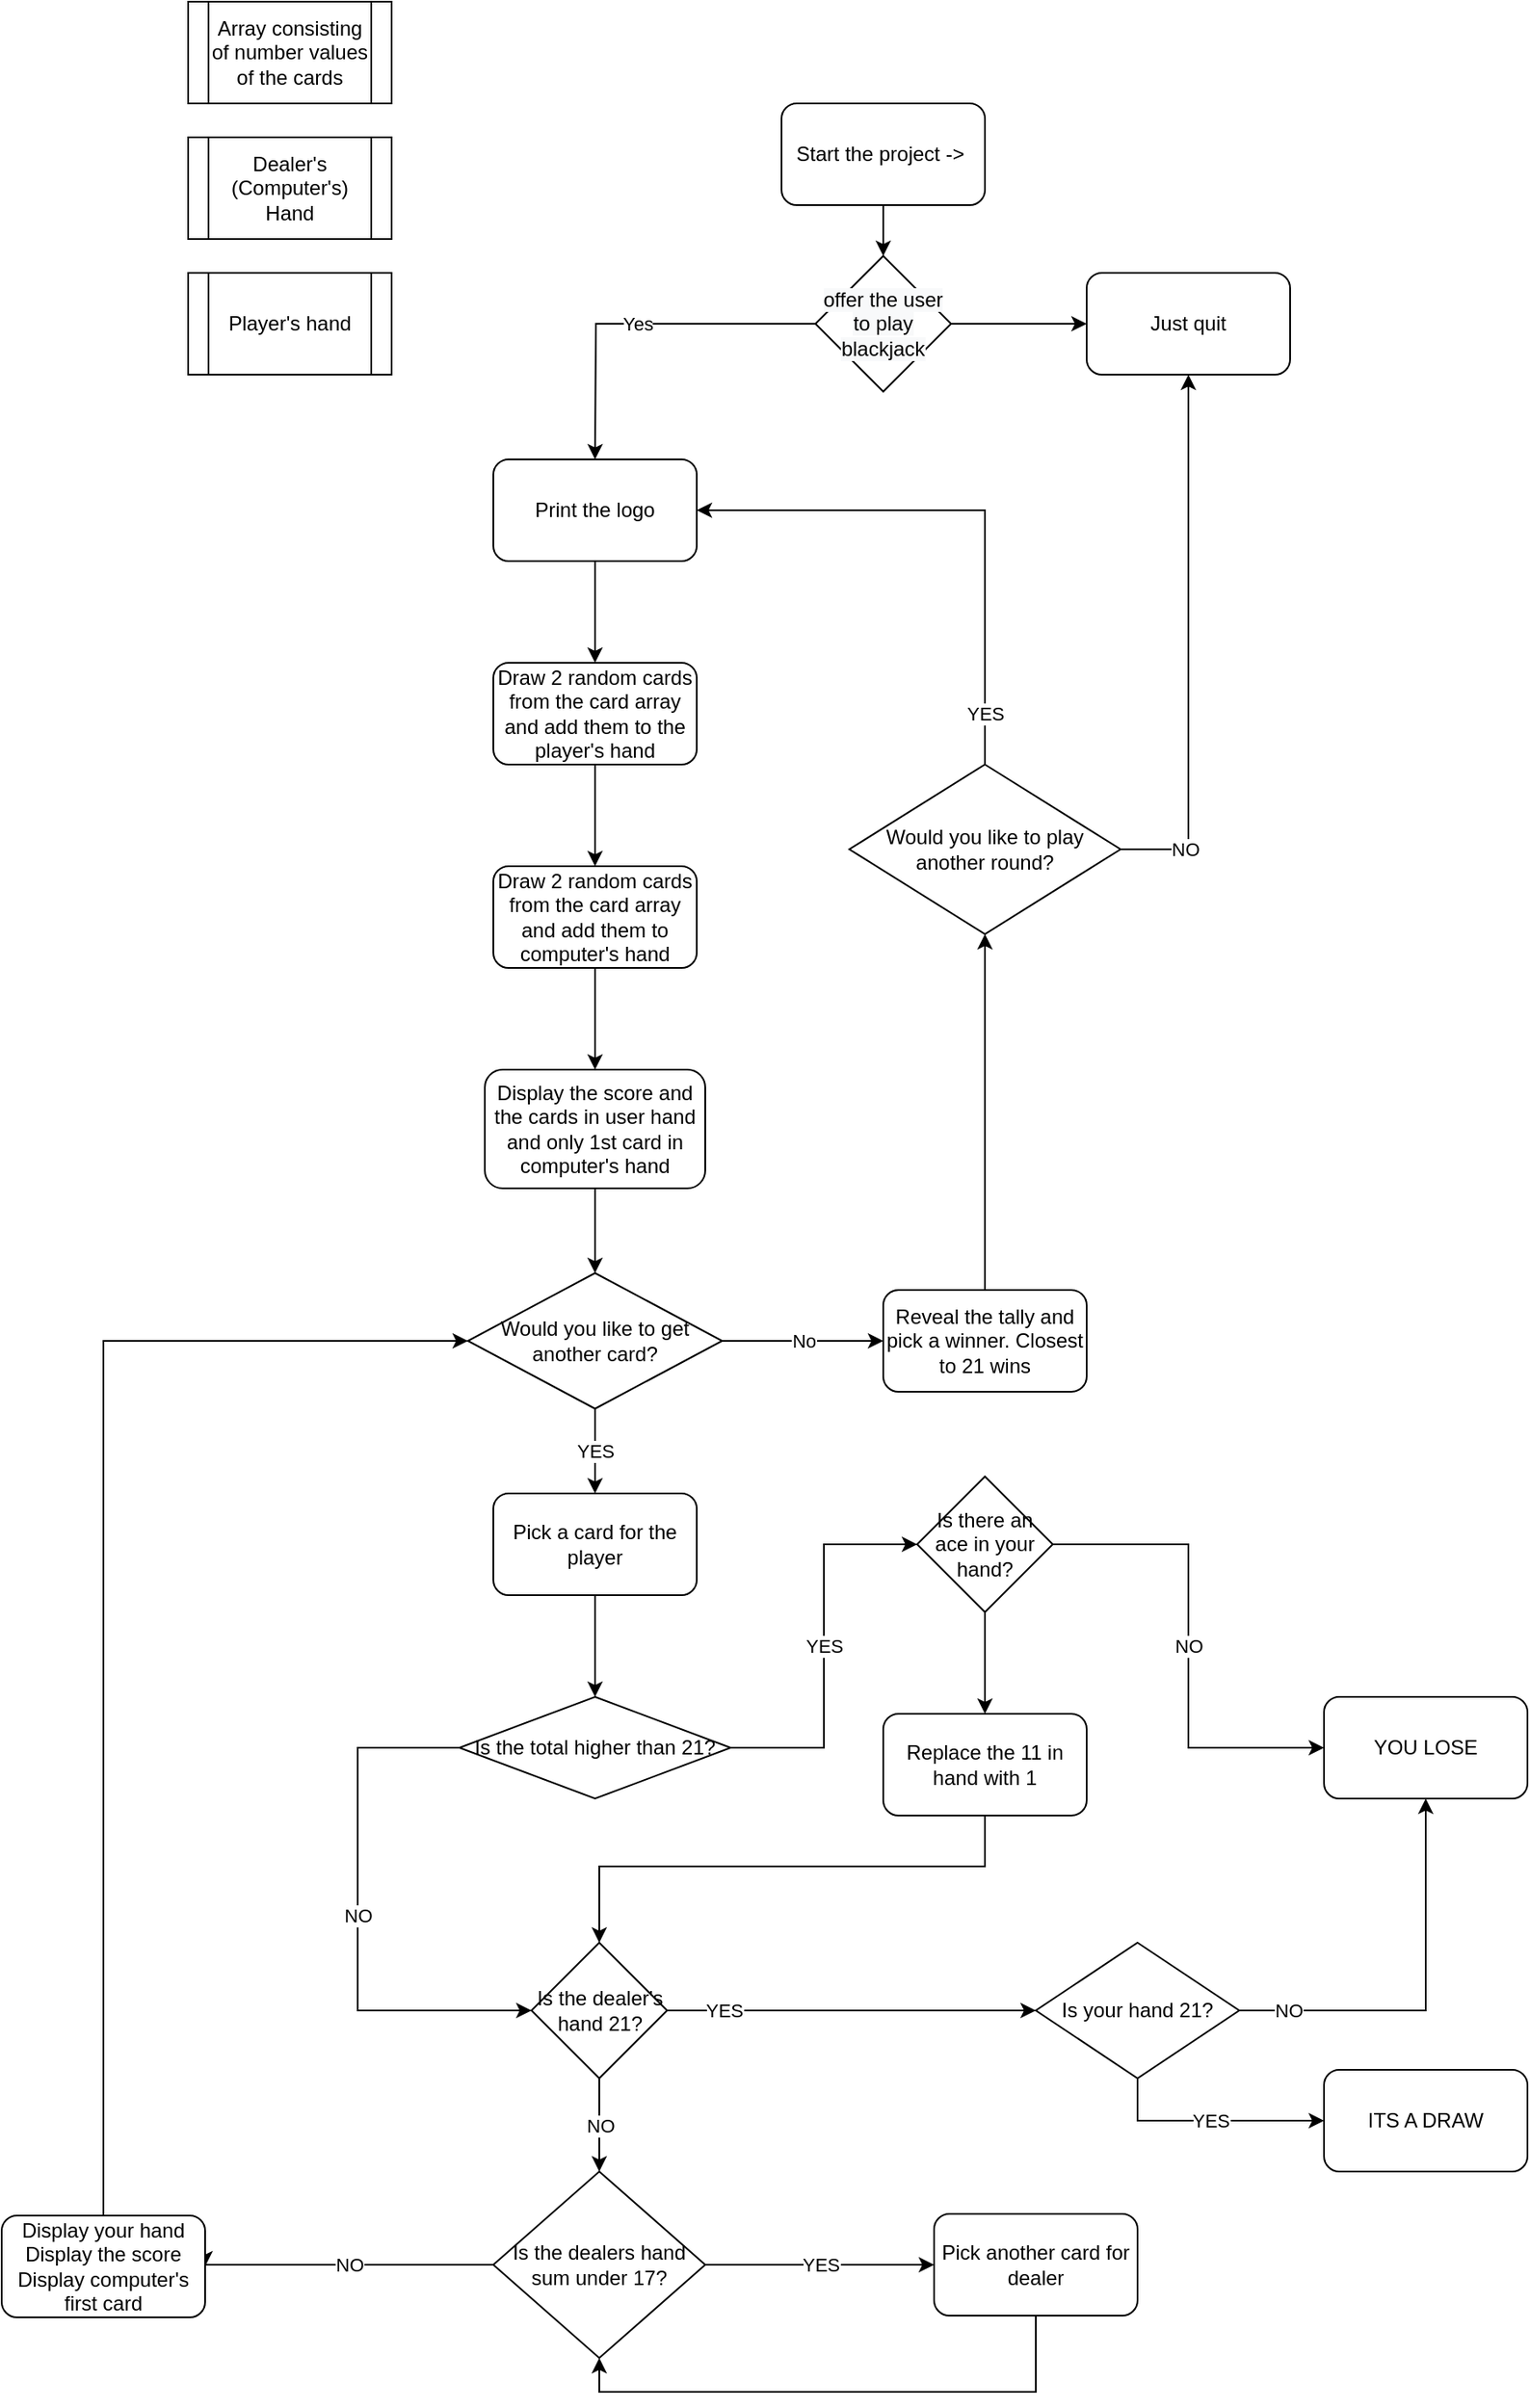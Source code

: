 <mxfile version="13.9.9" type="device"><diagram id="Fvdwxik2pcIjsqsTIiTw" name="Page-1"><mxGraphModel dx="621" dy="705" grid="1" gridSize="10" guides="1" tooltips="1" connect="1" arrows="1" fold="1" page="1" pageScale="1" pageWidth="850" pageHeight="1100" math="0" shadow="0"><root><mxCell id="0"/><mxCell id="1" parent="0"/><mxCell id="U3J1QaqzI267RsU8N2z4-5" value="Yes" style="edgeStyle=orthogonalEdgeStyle;rounded=0;orthogonalLoop=1;jettySize=auto;html=1;exitX=0;exitY=0.5;exitDx=0;exitDy=0;" edge="1" parent="1" source="U3J1QaqzI267RsU8N2z4-14"><mxGeometry relative="1" as="geometry"><mxPoint x="430" y="360" as="targetPoint"/><mxPoint x="530" y="280" as="sourcePoint"/></mxGeometry></mxCell><mxCell id="U3J1QaqzI267RsU8N2z4-15" style="edgeStyle=orthogonalEdgeStyle;rounded=0;orthogonalLoop=1;jettySize=auto;html=1;" edge="1" parent="1" source="U3J1QaqzI267RsU8N2z4-1" target="U3J1QaqzI267RsU8N2z4-14"><mxGeometry relative="1" as="geometry"/></mxCell><mxCell id="U3J1QaqzI267RsU8N2z4-1" value="Start the project -&amp;gt;&amp;nbsp;" style="rounded=1;whiteSpace=wrap;html=1;" vertex="1" parent="1"><mxGeometry x="540" y="150" width="120" height="60" as="geometry"/></mxCell><mxCell id="U3J1QaqzI267RsU8N2z4-2" value="Array consisting of number values of the cards" style="shape=process;whiteSpace=wrap;html=1;backgroundOutline=1;" vertex="1" parent="1"><mxGeometry x="190" y="90" width="120" height="60" as="geometry"/></mxCell><mxCell id="U3J1QaqzI267RsU8N2z4-3" value="Dealer's (Computer's) Hand" style="shape=process;whiteSpace=wrap;html=1;backgroundOutline=1;" vertex="1" parent="1"><mxGeometry x="190" y="170" width="120" height="60" as="geometry"/></mxCell><mxCell id="U3J1QaqzI267RsU8N2z4-4" value="Player's hand" style="shape=process;whiteSpace=wrap;html=1;backgroundOutline=1;" vertex="1" parent="1"><mxGeometry x="190" y="250" width="120" height="60" as="geometry"/></mxCell><mxCell id="U3J1QaqzI267RsU8N2z4-7" style="edgeStyle=orthogonalEdgeStyle;rounded=0;orthogonalLoop=1;jettySize=auto;html=1;entryX=0.5;entryY=0;entryDx=0;entryDy=0;" edge="1" parent="1" source="U3J1QaqzI267RsU8N2z4-6" target="U3J1QaqzI267RsU8N2z4-8"><mxGeometry relative="1" as="geometry"><mxPoint x="430" y="480" as="targetPoint"/></mxGeometry></mxCell><mxCell id="U3J1QaqzI267RsU8N2z4-6" value="Print the logo" style="rounded=1;whiteSpace=wrap;html=1;" vertex="1" parent="1"><mxGeometry x="370" y="360" width="120" height="60" as="geometry"/></mxCell><mxCell id="U3J1QaqzI267RsU8N2z4-9" style="edgeStyle=orthogonalEdgeStyle;rounded=0;orthogonalLoop=1;jettySize=auto;html=1;entryX=0.5;entryY=0;entryDx=0;entryDy=0;" edge="1" parent="1" source="U3J1QaqzI267RsU8N2z4-8" target="U3J1QaqzI267RsU8N2z4-11"><mxGeometry relative="1" as="geometry"><mxPoint x="430" y="650" as="targetPoint"/></mxGeometry></mxCell><mxCell id="U3J1QaqzI267RsU8N2z4-8" value="Draw 2 random cards from the card array and add them to the player's hand" style="rounded=1;whiteSpace=wrap;html=1;" vertex="1" parent="1"><mxGeometry x="370" y="480" width="120" height="60" as="geometry"/></mxCell><mxCell id="U3J1QaqzI267RsU8N2z4-18" style="edgeStyle=orthogonalEdgeStyle;rounded=0;orthogonalLoop=1;jettySize=auto;html=1;" edge="1" parent="1" source="U3J1QaqzI267RsU8N2z4-10" target="U3J1QaqzI267RsU8N2z4-13"><mxGeometry relative="1" as="geometry"/></mxCell><mxCell id="U3J1QaqzI267RsU8N2z4-10" value="Display the score and the cards in user hand and only 1st card in computer's hand" style="rounded=1;whiteSpace=wrap;html=1;" vertex="1" parent="1"><mxGeometry x="365" y="720" width="130" height="70" as="geometry"/></mxCell><mxCell id="U3J1QaqzI267RsU8N2z4-12" style="edgeStyle=orthogonalEdgeStyle;rounded=0;orthogonalLoop=1;jettySize=auto;html=1;" edge="1" parent="1" source="U3J1QaqzI267RsU8N2z4-11" target="U3J1QaqzI267RsU8N2z4-10"><mxGeometry relative="1" as="geometry"/></mxCell><mxCell id="U3J1QaqzI267RsU8N2z4-11" value="Draw 2 random cards from the card array and add them to computer's hand" style="rounded=1;whiteSpace=wrap;html=1;" vertex="1" parent="1"><mxGeometry x="370" y="600" width="120" height="60" as="geometry"/></mxCell><mxCell id="U3J1QaqzI267RsU8N2z4-20" value="No" style="edgeStyle=orthogonalEdgeStyle;rounded=0;orthogonalLoop=1;jettySize=auto;html=1;entryX=0;entryY=0.5;entryDx=0;entryDy=0;" edge="1" parent="1" source="U3J1QaqzI267RsU8N2z4-13" target="U3J1QaqzI267RsU8N2z4-19"><mxGeometry relative="1" as="geometry"/></mxCell><mxCell id="U3J1QaqzI267RsU8N2z4-22" value="YES" style="edgeStyle=orthogonalEdgeStyle;rounded=0;orthogonalLoop=1;jettySize=auto;html=1;entryX=0.5;entryY=0;entryDx=0;entryDy=0;exitX=0.5;exitY=1;exitDx=0;exitDy=0;" edge="1" parent="1" source="U3J1QaqzI267RsU8N2z4-13" target="U3J1QaqzI267RsU8N2z4-21"><mxGeometry relative="1" as="geometry"/></mxCell><mxCell id="U3J1QaqzI267RsU8N2z4-13" value="Would you like to get another card?&lt;br&gt;" style="rhombus;whiteSpace=wrap;html=1;" vertex="1" parent="1"><mxGeometry x="355" y="840" width="150" height="80" as="geometry"/></mxCell><mxCell id="U3J1QaqzI267RsU8N2z4-16" style="edgeStyle=orthogonalEdgeStyle;rounded=0;orthogonalLoop=1;jettySize=auto;html=1;" edge="1" parent="1" source="U3J1QaqzI267RsU8N2z4-14"><mxGeometry relative="1" as="geometry"><mxPoint x="720" y="280" as="targetPoint"/></mxGeometry></mxCell><mxCell id="U3J1QaqzI267RsU8N2z4-14" value="&#10;&#10;&lt;span style=&quot;color: rgb(0, 0, 0); font-family: helvetica; font-size: 12px; font-style: normal; font-weight: 400; letter-spacing: normal; text-align: center; text-indent: 0px; text-transform: none; word-spacing: 0px; background-color: rgb(248, 249, 250); display: inline; float: none;&quot;&gt;offer the user to play blackjack&lt;/span&gt;&#10;&#10;" style="rhombus;whiteSpace=wrap;html=1;" vertex="1" parent="1"><mxGeometry x="560" y="240" width="80" height="80" as="geometry"/></mxCell><mxCell id="U3J1QaqzI267RsU8N2z4-17" value="Just quit" style="rounded=1;whiteSpace=wrap;html=1;" vertex="1" parent="1"><mxGeometry x="720" y="250" width="120" height="60" as="geometry"/></mxCell><mxCell id="U3J1QaqzI267RsU8N2z4-28" style="edgeStyle=orthogonalEdgeStyle;rounded=0;orthogonalLoop=1;jettySize=auto;html=1;entryX=0.5;entryY=1;entryDx=0;entryDy=0;" edge="1" parent="1" source="U3J1QaqzI267RsU8N2z4-19" target="U3J1QaqzI267RsU8N2z4-29"><mxGeometry relative="1" as="geometry"><mxPoint x="800" y="880" as="targetPoint"/></mxGeometry></mxCell><mxCell id="U3J1QaqzI267RsU8N2z4-19" value="Reveal the tally and pick a winner. Closest to 21 wins" style="rounded=1;whiteSpace=wrap;html=1;" vertex="1" parent="1"><mxGeometry x="600" y="850" width="120" height="60" as="geometry"/></mxCell><mxCell id="U3J1QaqzI267RsU8N2z4-23" style="edgeStyle=orthogonalEdgeStyle;rounded=0;orthogonalLoop=1;jettySize=auto;html=1;entryX=0.5;entryY=0;entryDx=0;entryDy=0;" edge="1" parent="1" source="U3J1QaqzI267RsU8N2z4-21" target="U3J1QaqzI267RsU8N2z4-24"><mxGeometry relative="1" as="geometry"><mxPoint x="420" y="980" as="targetPoint"/></mxGeometry></mxCell><mxCell id="U3J1QaqzI267RsU8N2z4-21" value="Pick a card for the player" style="rounded=1;whiteSpace=wrap;html=1;" vertex="1" parent="1"><mxGeometry x="370" y="970" width="120" height="60" as="geometry"/></mxCell><mxCell id="U3J1QaqzI267RsU8N2z4-25" value="YES" style="edgeStyle=orthogonalEdgeStyle;rounded=0;orthogonalLoop=1;jettySize=auto;html=1;entryX=0;entryY=0.5;entryDx=0;entryDy=0;" edge="1" parent="1" source="U3J1QaqzI267RsU8N2z4-24" target="U3J1QaqzI267RsU8N2z4-45"><mxGeometry relative="1" as="geometry"><mxPoint x="600" y="1120" as="targetPoint"/></mxGeometry></mxCell><mxCell id="U3J1QaqzI267RsU8N2z4-27" value="NO" style="edgeStyle=orthogonalEdgeStyle;rounded=0;orthogonalLoop=1;jettySize=auto;html=1;entryX=0;entryY=0.5;entryDx=0;entryDy=0;" edge="1" parent="1" source="U3J1QaqzI267RsU8N2z4-24" target="U3J1QaqzI267RsU8N2z4-39"><mxGeometry relative="1" as="geometry"><mxPoint x="290" y="1235" as="targetPoint"/><Array as="points"><mxPoint x="290" y="1120"/><mxPoint x="290" y="1275"/></Array></mxGeometry></mxCell><mxCell id="U3J1QaqzI267RsU8N2z4-24" value="Is the total higher than 21?" style="rhombus;whiteSpace=wrap;html=1;" vertex="1" parent="1"><mxGeometry x="350" y="1090" width="160" height="60" as="geometry"/></mxCell><mxCell id="U3J1QaqzI267RsU8N2z4-26" value="YOU LOSE" style="rounded=1;whiteSpace=wrap;html=1;" vertex="1" parent="1"><mxGeometry x="860" y="1090" width="120" height="60" as="geometry"/></mxCell><mxCell id="U3J1QaqzI267RsU8N2z4-30" value="YES" style="edgeStyle=orthogonalEdgeStyle;rounded=0;orthogonalLoop=1;jettySize=auto;html=1;entryX=1;entryY=0.5;entryDx=0;entryDy=0;" edge="1" parent="1" source="U3J1QaqzI267RsU8N2z4-29" target="U3J1QaqzI267RsU8N2z4-6"><mxGeometry x="-0.812" relative="1" as="geometry"><Array as="points"><mxPoint x="660" y="390"/></Array><mxPoint as="offset"/></mxGeometry></mxCell><mxCell id="U3J1QaqzI267RsU8N2z4-31" value="NO" style="edgeStyle=orthogonalEdgeStyle;rounded=0;orthogonalLoop=1;jettySize=auto;html=1;exitX=1;exitY=0.5;exitDx=0;exitDy=0;entryX=0.5;entryY=1;entryDx=0;entryDy=0;" edge="1" parent="1" source="U3J1QaqzI267RsU8N2z4-29" target="U3J1QaqzI267RsU8N2z4-17"><mxGeometry x="-0.762" relative="1" as="geometry"><mxPoint x="1070" y="800" as="targetPoint"/><Array as="points"><mxPoint x="780" y="590"/></Array><mxPoint as="offset"/></mxGeometry></mxCell><mxCell id="U3J1QaqzI267RsU8N2z4-29" value="Would you like to play another round?" style="rhombus;whiteSpace=wrap;html=1;" vertex="1" parent="1"><mxGeometry x="580" y="540" width="160" height="100" as="geometry"/></mxCell><mxCell id="U3J1QaqzI267RsU8N2z4-34" value="NO" style="edgeStyle=orthogonalEdgeStyle;rounded=0;orthogonalLoop=1;jettySize=auto;html=1;entryX=1;entryY=0.5;entryDx=0;entryDy=0;exitX=0;exitY=0.5;exitDx=0;exitDy=0;" edge="1" parent="1" source="U3J1QaqzI267RsU8N2z4-33" target="U3J1QaqzI267RsU8N2z4-55"><mxGeometry relative="1" as="geometry"><mxPoint x="250" y="1560" as="targetPoint"/><Array as="points"><mxPoint x="280" y="1425"/><mxPoint x="280" y="1425"/></Array></mxGeometry></mxCell><mxCell id="U3J1QaqzI267RsU8N2z4-35" value="YES" style="edgeStyle=orthogonalEdgeStyle;rounded=0;orthogonalLoop=1;jettySize=auto;html=1;entryX=0;entryY=0.5;entryDx=0;entryDy=0;" edge="1" parent="1" source="U3J1QaqzI267RsU8N2z4-33" target="U3J1QaqzI267RsU8N2z4-36"><mxGeometry relative="1" as="geometry"><mxPoint x="560" y="1275" as="targetPoint"/></mxGeometry></mxCell><mxCell id="U3J1QaqzI267RsU8N2z4-33" value="Is the dealers hand sum under 17?" style="rhombus;whiteSpace=wrap;html=1;" vertex="1" parent="1"><mxGeometry x="370" y="1370" width="125" height="110" as="geometry"/></mxCell><mxCell id="U3J1QaqzI267RsU8N2z4-56" style="edgeStyle=orthogonalEdgeStyle;rounded=0;orthogonalLoop=1;jettySize=auto;html=1;entryX=0.5;entryY=1;entryDx=0;entryDy=0;" edge="1" parent="1" source="U3J1QaqzI267RsU8N2z4-36" target="U3J1QaqzI267RsU8N2z4-33"><mxGeometry relative="1" as="geometry"><Array as="points"><mxPoint x="690" y="1500"/><mxPoint x="433" y="1500"/></Array></mxGeometry></mxCell><mxCell id="U3J1QaqzI267RsU8N2z4-36" value="Pick another card for dealer" style="rounded=1;whiteSpace=wrap;html=1;" vertex="1" parent="1"><mxGeometry x="630" y="1395" width="120" height="60" as="geometry"/></mxCell><mxCell id="U3J1QaqzI267RsU8N2z4-43" value="YES" style="edgeStyle=orthogonalEdgeStyle;rounded=0;orthogonalLoop=1;jettySize=auto;html=1;entryX=0;entryY=0.5;entryDx=0;entryDy=0;" edge="1" parent="1" source="U3J1QaqzI267RsU8N2z4-39" target="U3J1QaqzI267RsU8N2z4-51"><mxGeometry x="-0.696" relative="1" as="geometry"><mxPoint x="630" y="1275" as="targetPoint"/><mxPoint as="offset"/></mxGeometry></mxCell><mxCell id="U3J1QaqzI267RsU8N2z4-44" value="NO" style="edgeStyle=orthogonalEdgeStyle;rounded=0;orthogonalLoop=1;jettySize=auto;html=1;entryX=0.5;entryY=0;entryDx=0;entryDy=0;" edge="1" parent="1" source="U3J1QaqzI267RsU8N2z4-39" target="U3J1QaqzI267RsU8N2z4-33"><mxGeometry relative="1" as="geometry"/></mxCell><mxCell id="U3J1QaqzI267RsU8N2z4-39" value="Is the dealer's hand 21?" style="rhombus;whiteSpace=wrap;html=1;" vertex="1" parent="1"><mxGeometry x="392.5" y="1235" width="80" height="80" as="geometry"/></mxCell><mxCell id="U3J1QaqzI267RsU8N2z4-46" value="NO" style="edgeStyle=orthogonalEdgeStyle;rounded=0;orthogonalLoop=1;jettySize=auto;html=1;entryX=0;entryY=0.5;entryDx=0;entryDy=0;" edge="1" parent="1" source="U3J1QaqzI267RsU8N2z4-45" target="U3J1QaqzI267RsU8N2z4-26"><mxGeometry relative="1" as="geometry"/></mxCell><mxCell id="U3J1QaqzI267RsU8N2z4-48" style="edgeStyle=orthogonalEdgeStyle;rounded=0;orthogonalLoop=1;jettySize=auto;html=1;entryX=0.5;entryY=0;entryDx=0;entryDy=0;" edge="1" parent="1" source="U3J1QaqzI267RsU8N2z4-45" target="U3J1QaqzI267RsU8N2z4-49"><mxGeometry relative="1" as="geometry"><mxPoint x="660" y="1090" as="targetPoint"/></mxGeometry></mxCell><mxCell id="U3J1QaqzI267RsU8N2z4-45" value="Is there an ace in your hand?" style="rhombus;whiteSpace=wrap;html=1;" vertex="1" parent="1"><mxGeometry x="620" y="960" width="80" height="80" as="geometry"/></mxCell><mxCell id="U3J1QaqzI267RsU8N2z4-50" style="edgeStyle=orthogonalEdgeStyle;rounded=0;orthogonalLoop=1;jettySize=auto;html=1;entryX=0.5;entryY=0;entryDx=0;entryDy=0;" edge="1" parent="1" source="U3J1QaqzI267RsU8N2z4-49" target="U3J1QaqzI267RsU8N2z4-39"><mxGeometry relative="1" as="geometry"><mxPoint x="660" y="1230" as="targetPoint"/><Array as="points"><mxPoint x="660" y="1190"/><mxPoint x="433" y="1190"/></Array></mxGeometry></mxCell><mxCell id="U3J1QaqzI267RsU8N2z4-49" value="Replace the 11 in hand with 1" style="rounded=1;whiteSpace=wrap;html=1;" vertex="1" parent="1"><mxGeometry x="600" y="1100" width="120" height="60" as="geometry"/></mxCell><mxCell id="U3J1QaqzI267RsU8N2z4-52" value="NO" style="edgeStyle=orthogonalEdgeStyle;rounded=0;orthogonalLoop=1;jettySize=auto;html=1;entryX=0.5;entryY=1;entryDx=0;entryDy=0;" edge="1" parent="1" source="U3J1QaqzI267RsU8N2z4-51" target="U3J1QaqzI267RsU8N2z4-26"><mxGeometry x="-0.745" relative="1" as="geometry"><mxPoint x="-1" as="offset"/></mxGeometry></mxCell><mxCell id="U3J1QaqzI267RsU8N2z4-53" value="YES" style="edgeStyle=orthogonalEdgeStyle;rounded=0;orthogonalLoop=1;jettySize=auto;html=1;entryX=0;entryY=0.5;entryDx=0;entryDy=0;" edge="1" parent="1" source="U3J1QaqzI267RsU8N2z4-51" target="U3J1QaqzI267RsU8N2z4-54"><mxGeometry relative="1" as="geometry"><mxPoint x="750" y="1360" as="targetPoint"/><Array as="points"><mxPoint x="750" y="1340"/></Array></mxGeometry></mxCell><mxCell id="U3J1QaqzI267RsU8N2z4-51" value="Is your hand 21?" style="rhombus;whiteSpace=wrap;html=1;" vertex="1" parent="1"><mxGeometry x="690" y="1235" width="120" height="80" as="geometry"/></mxCell><mxCell id="U3J1QaqzI267RsU8N2z4-54" value="ITS A DRAW" style="rounded=1;whiteSpace=wrap;html=1;" vertex="1" parent="1"><mxGeometry x="860" y="1310" width="120" height="60" as="geometry"/></mxCell><mxCell id="U3J1QaqzI267RsU8N2z4-57" style="edgeStyle=orthogonalEdgeStyle;rounded=0;orthogonalLoop=1;jettySize=auto;html=1;entryX=0;entryY=0.5;entryDx=0;entryDy=0;" edge="1" parent="1" source="U3J1QaqzI267RsU8N2z4-55" target="U3J1QaqzI267RsU8N2z4-13"><mxGeometry relative="1" as="geometry"><Array as="points"><mxPoint x="140" y="880"/></Array></mxGeometry></mxCell><mxCell id="U3J1QaqzI267RsU8N2z4-55" value="Display your hand&lt;br&gt;Display the score&lt;br&gt;Display computer's first card" style="rounded=1;whiteSpace=wrap;html=1;" vertex="1" parent="1"><mxGeometry x="80" y="1396" width="120" height="60" as="geometry"/></mxCell></root></mxGraphModel></diagram></mxfile>